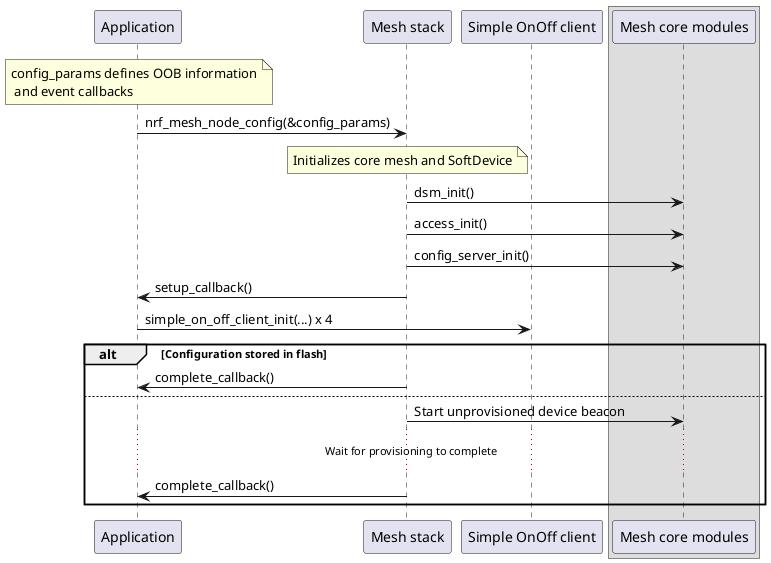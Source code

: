 @startuml
skinparam defaultFontName Arial
participant a as "Application"
participant c as "Mesh stack"
participant s as "Simple OnOff client"
box
participant core as "Mesh core modules"
end box

note over a: config_params defines OOB information\n and event callbacks
a -> c: nrf_mesh_node_config(&config_params)

note over c: Initializes core mesh and SoftDevice
c -> core: dsm_init()
c -> core: access_init()
c -> core: config_server_init()
c -> a: setup_callback()
a -> s: simple_on_off_client_init(...) x 4

alt Configuration stored in flash
    c -> a: complete_callback()
else
    c -> core: Start unprovisioned device beacon
    ... Wait for provisioning to complete ...
    c -> a: complete_callback()
end

@enduml
